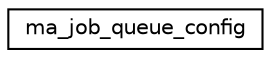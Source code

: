 digraph "Graphical Class Hierarchy"
{
 // LATEX_PDF_SIZE
  edge [fontname="Helvetica",fontsize="10",labelfontname="Helvetica",labelfontsize="10"];
  node [fontname="Helvetica",fontsize="10",shape=record];
  rankdir="LR";
  Node0 [label="ma_job_queue_config",height=0.2,width=0.4,color="black", fillcolor="white", style="filled",URL="$structma__job__queue__config.html",tooltip=" "];
}
